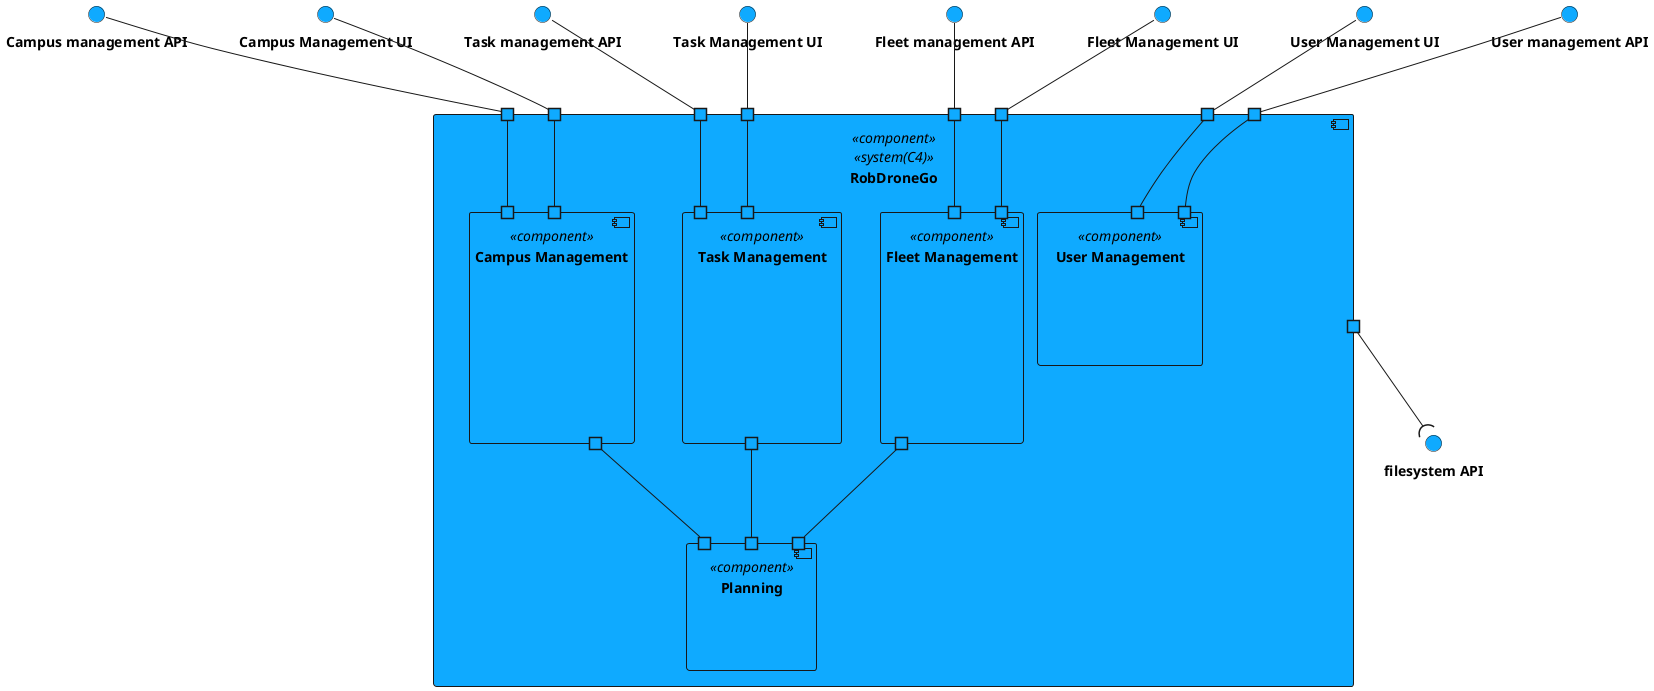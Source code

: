 @startuml
hide circle
hide empty members

skinparam padding 1


skinparam interface {
    backgroundColor #0faaff
}

skinparam component {
    backgroundColor #0faaff
}

    interface filesystem_API_L as "**filesystem API**"

    interface CM_API_L as "**Campus management API**"
    interface FM_API_L as "**Fleet management API**"
    interface Task_API_L as "**Task management API**"
    interface UM_API_L as "**User management API**"


    interface CampusM_L as "**Campus Management UI**"
    interface TaskM_L as "**Task Management UI**"
    interface FleetM_L as "**Fleet Management UI**"
    interface UserM_L as "**User Management UI**"

component [RobDroneGo_L] <<component>><<system(C4)>> as "RobDroneGo"{
    portout " " as p1_L #0faaff
    port " " as p2_L #0faaff
    port " " as p3_L #0faaff
    port " " as p4_L #0faaff
    port " " as p5_L #0faaff
    port " " as p6_L #0faaff
    port " " as p7_L #0faaff
    port " " as p8_L #0faaff
    port " " as p9_L #0faaff

    component [MD_L] <<component>> as "Campus Management"{
        port " " as pMD1_L #0faaff
        port " " as pMD2_L #0faaff
        portout " " as pMD3_L #0faaff
    }

    component [FM] <<component>> as "Fleet Management"{
        port " " as pFM1_L #0faaff
        port " " as pFM2_L #0faaff
        portout " " as pFM3_L #0faaff
    }

    component [TM] <<component>> as "Task Management"{
        port " " as pTM1_L #0faaff
        port " " as pTM2_L #0faaff
        portout " " as pTM3_L #0faaff
    }

    component [UM] <<component>> as "User Management"{
        port " " as pUM1_L #0faaff
        port " " as pUM2_L #0faaff
    }


    component [Planning] <<component>> as "Planning"{
        port " " as pp1_L #0faaff
        port " " as pp2_L #0faaff
        port " " as pp3_L #0faaff
    }

}

p1_L --( filesystem_API_L
CampusM_L -- p2_L
CM_API_L -- p3_L
TaskM_L -- p4_L
Task_API_L -- p5_L
FleetM_L -- p6_L
FM_API_L -- p7_L

pMD1_L -- p2_L
pMD2_L -- p3_L

pTM1_L -- p4_L
pTM2_L -- p5_L

pFM1_L -- p6_L
pFM2_L -- p7_L

pUM1_L -- p8_L
pUM2_L -- p9_L

pp1_L -u- pMD3_L
pp2_L -u- pTM3_L
pp3_L -u- pFM3_L

p8_L -u- UM_API_L
p9_L -u- UserM_L


@enduml